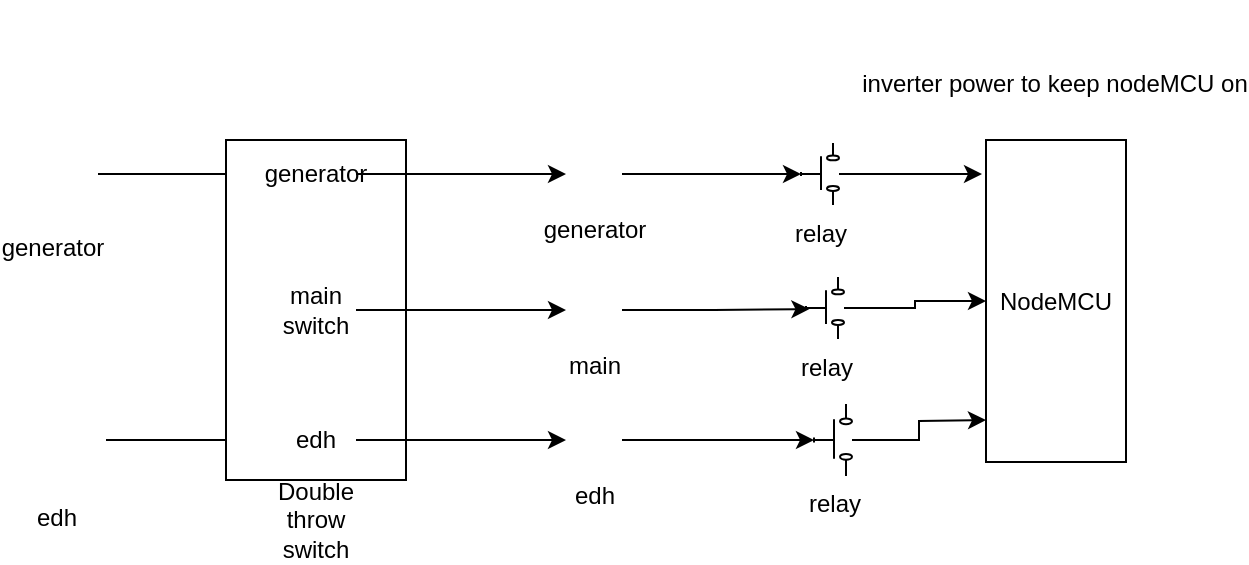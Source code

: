 <mxfile version="10.7.1" type="device"><diagram id="FGY_IH7yVhM3RHeGfJJq" name="Page-1"><mxGraphModel dx="1072" dy="535" grid="1" gridSize="10" guides="1" tooltips="1" connect="1" arrows="1" fold="1" page="1" pageScale="1" pageWidth="850" pageHeight="1100" math="0" shadow="0"><root><mxCell id="0"/><mxCell id="1" parent="0"/><mxCell id="WTL8fumtHlAQKYjj94Lr-8" style="edgeStyle=orthogonalEdgeStyle;rounded=0;orthogonalLoop=1;jettySize=auto;html=1;exitX=1;exitY=0.5;exitDx=0;exitDy=0;entryX=0;entryY=0.5;entryDx=0;entryDy=0;" edge="1" parent="1" source="WTL8fumtHlAQKYjj94Lr-1" target="WTL8fumtHlAQKYjj94Lr-6"><mxGeometry relative="1" as="geometry"/></mxCell><mxCell id="WTL8fumtHlAQKYjj94Lr-1" value="generator&lt;br&gt;" style="shape=image;html=1;verticalAlign=top;verticalLabelPosition=bottom;labelBackgroundColor=#ffffff;imageAspect=0;aspect=fixed;image=https://cdn0.iconfinder.com/data/icons/twitter-24/512/156_Twitter_Power_Media-128.png" vertex="1" parent="1"><mxGeometry x="20" y="74" width="46" height="46" as="geometry"/></mxCell><mxCell id="WTL8fumtHlAQKYjj94Lr-9" style="edgeStyle=orthogonalEdgeStyle;rounded=0;orthogonalLoop=1;jettySize=auto;html=1;exitX=1;exitY=0.5;exitDx=0;exitDy=0;entryX=0;entryY=0.5;entryDx=0;entryDy=0;" edge="1" parent="1" source="WTL8fumtHlAQKYjj94Lr-2" target="WTL8fumtHlAQKYjj94Lr-7"><mxGeometry relative="1" as="geometry"/></mxCell><mxCell id="WTL8fumtHlAQKYjj94Lr-2" value="edh" style="shape=image;html=1;verticalAlign=top;verticalLabelPosition=bottom;labelBackgroundColor=#ffffff;imageAspect=0;aspect=fixed;image=https://cdn0.iconfinder.com/data/icons/twitter-23/512/156_Twitter_Power_Media-128.png" vertex="1" parent="1"><mxGeometry x="20" y="205" width="50" height="50" as="geometry"/></mxCell><mxCell id="WTL8fumtHlAQKYjj94Lr-4" value="" style="rounded=0;whiteSpace=wrap;html=1;direction=south;" vertex="1" parent="1"><mxGeometry x="130" y="80" width="90" height="170" as="geometry"/></mxCell><mxCell id="WTL8fumtHlAQKYjj94Lr-20" style="edgeStyle=orthogonalEdgeStyle;rounded=0;orthogonalLoop=1;jettySize=auto;html=1;exitX=1;exitY=0.5;exitDx=0;exitDy=0;" edge="1" parent="1" source="WTL8fumtHlAQKYjj94Lr-5" target="WTL8fumtHlAQKYjj94Lr-14"><mxGeometry relative="1" as="geometry"/></mxCell><mxCell id="WTL8fumtHlAQKYjj94Lr-5" value="main switch&lt;br&gt;" style="text;html=1;strokeColor=none;fillColor=none;align=center;verticalAlign=middle;whiteSpace=wrap;rounded=0;" vertex="1" parent="1"><mxGeometry x="155" y="155" width="40" height="20" as="geometry"/></mxCell><mxCell id="WTL8fumtHlAQKYjj94Lr-21" style="edgeStyle=orthogonalEdgeStyle;rounded=0;orthogonalLoop=1;jettySize=auto;html=1;exitX=1;exitY=0.5;exitDx=0;exitDy=0;entryX=0;entryY=0.5;entryDx=0;entryDy=0;" edge="1" parent="1" source="WTL8fumtHlAQKYjj94Lr-6" target="WTL8fumtHlAQKYjj94Lr-10"><mxGeometry relative="1" as="geometry"/></mxCell><mxCell id="WTL8fumtHlAQKYjj94Lr-6" value="generator" style="text;html=1;strokeColor=none;fillColor=none;align=center;verticalAlign=middle;whiteSpace=wrap;rounded=0;" vertex="1" parent="1"><mxGeometry x="155" y="87" width="40" height="20" as="geometry"/></mxCell><mxCell id="WTL8fumtHlAQKYjj94Lr-19" style="edgeStyle=orthogonalEdgeStyle;rounded=0;orthogonalLoop=1;jettySize=auto;html=1;exitX=1;exitY=0.5;exitDx=0;exitDy=0;entryX=0;entryY=0.5;entryDx=0;entryDy=0;" edge="1" parent="1" source="WTL8fumtHlAQKYjj94Lr-7" target="WTL8fumtHlAQKYjj94Lr-15"><mxGeometry relative="1" as="geometry"/></mxCell><mxCell id="WTL8fumtHlAQKYjj94Lr-7" value="edh" style="text;html=1;strokeColor=none;fillColor=none;align=center;verticalAlign=middle;whiteSpace=wrap;rounded=0;" vertex="1" parent="1"><mxGeometry x="155" y="220" width="40" height="20" as="geometry"/></mxCell><mxCell id="WTL8fumtHlAQKYjj94Lr-29" style="edgeStyle=orthogonalEdgeStyle;rounded=0;orthogonalLoop=1;jettySize=auto;html=1;exitX=1;exitY=0.5;exitDx=0;exitDy=0;" edge="1" parent="1" source="WTL8fumtHlAQKYjj94Lr-10" target="WTL8fumtHlAQKYjj94Lr-22"><mxGeometry relative="1" as="geometry"/></mxCell><mxCell id="WTL8fumtHlAQKYjj94Lr-10" value="generator" style="shape=image;html=1;verticalAlign=top;verticalLabelPosition=bottom;labelBackgroundColor=#ffffff;imageAspect=0;aspect=fixed;image=https://cdn2.iconfinder.com/data/icons/donkey/800/19-128.png" vertex="1" parent="1"><mxGeometry x="300" y="83" width="28" height="28" as="geometry"/></mxCell><mxCell id="WTL8fumtHlAQKYjj94Lr-28" style="edgeStyle=orthogonalEdgeStyle;rounded=0;orthogonalLoop=1;jettySize=auto;html=1;exitX=1;exitY=0.5;exitDx=0;exitDy=0;entryX=0.484;entryY=0.089;entryDx=0;entryDy=0;entryPerimeter=0;" edge="1" parent="1" source="WTL8fumtHlAQKYjj94Lr-14" target="WTL8fumtHlAQKYjj94Lr-23"><mxGeometry relative="1" as="geometry"/></mxCell><mxCell id="WTL8fumtHlAQKYjj94Lr-14" value="main" style="shape=image;html=1;verticalAlign=top;verticalLabelPosition=bottom;labelBackgroundColor=#ffffff;imageAspect=0;aspect=fixed;image=https://cdn2.iconfinder.com/data/icons/donkey/800/19-128.png" vertex="1" parent="1"><mxGeometry x="300" y="151" width="28" height="28" as="geometry"/></mxCell><mxCell id="WTL8fumtHlAQKYjj94Lr-25" style="edgeStyle=orthogonalEdgeStyle;rounded=0;orthogonalLoop=1;jettySize=auto;html=1;exitX=1;exitY=0.5;exitDx=0;exitDy=0;" edge="1" parent="1" source="WTL8fumtHlAQKYjj94Lr-15" target="WTL8fumtHlAQKYjj94Lr-24"><mxGeometry relative="1" as="geometry"/></mxCell><mxCell id="WTL8fumtHlAQKYjj94Lr-15" value="edh&lt;br&gt;" style="shape=image;html=1;verticalAlign=top;verticalLabelPosition=bottom;labelBackgroundColor=#ffffff;imageAspect=0;aspect=fixed;image=https://cdn2.iconfinder.com/data/icons/donkey/800/19-128.png" vertex="1" parent="1"><mxGeometry x="300" y="216" width="28" height="28" as="geometry"/></mxCell><mxCell id="WTL8fumtHlAQKYjj94Lr-16" value="inverter power to keep nodeMCU on" style="shape=image;html=1;verticalAlign=top;verticalLabelPosition=bottom;labelBackgroundColor=#ffffff;imageAspect=0;aspect=fixed;image=https://cdn2.iconfinder.com/data/icons/donkey/800/19-128.png" vertex="1" parent="1"><mxGeometry x="530" y="10" width="28" height="28" as="geometry"/></mxCell><mxCell id="WTL8fumtHlAQKYjj94Lr-32" style="edgeStyle=orthogonalEdgeStyle;rounded=0;orthogonalLoop=1;jettySize=auto;html=1;" edge="1" parent="1" source="WTL8fumtHlAQKYjj94Lr-22"><mxGeometry relative="1" as="geometry"><mxPoint x="508" y="97" as="targetPoint"/></mxGeometry></mxCell><mxCell id="WTL8fumtHlAQKYjj94Lr-22" value="relay" style="pointerEvents=1;verticalLabelPosition=bottom;shadow=0;dashed=0;align=center;fillColor=#ffffff;html=1;verticalAlign=top;strokeWidth=1;shape=mxgraph.electrical.electro-mechanical.push_switch_no;direction=north;" vertex="1" parent="1"><mxGeometry x="417.5" y="81.5" width="19" height="31" as="geometry"/></mxCell><mxCell id="WTL8fumtHlAQKYjj94Lr-33" style="edgeStyle=orthogonalEdgeStyle;rounded=0;orthogonalLoop=1;jettySize=auto;html=1;entryX=0;entryY=0.5;entryDx=0;entryDy=0;" edge="1" parent="1" source="WTL8fumtHlAQKYjj94Lr-23" target="WTL8fumtHlAQKYjj94Lr-31"><mxGeometry relative="1" as="geometry"><mxPoint x="510" y="160" as="targetPoint"/></mxGeometry></mxCell><mxCell id="WTL8fumtHlAQKYjj94Lr-23" value="relay" style="pointerEvents=1;verticalLabelPosition=bottom;shadow=0;dashed=0;align=center;fillColor=#ffffff;html=1;verticalAlign=top;strokeWidth=1;shape=mxgraph.electrical.electro-mechanical.push_switch_no;direction=north;" vertex="1" parent="1"><mxGeometry x="420" y="148.5" width="19" height="31" as="geometry"/></mxCell><mxCell id="WTL8fumtHlAQKYjj94Lr-34" style="edgeStyle=orthogonalEdgeStyle;rounded=0;orthogonalLoop=1;jettySize=auto;html=1;" edge="1" parent="1" source="WTL8fumtHlAQKYjj94Lr-24"><mxGeometry relative="1" as="geometry"><mxPoint x="510" y="220" as="targetPoint"/></mxGeometry></mxCell><mxCell id="WTL8fumtHlAQKYjj94Lr-24" value="relay" style="pointerEvents=1;verticalLabelPosition=bottom;shadow=0;dashed=0;align=center;fillColor=#ffffff;html=1;verticalAlign=top;strokeWidth=1;shape=mxgraph.electrical.electro-mechanical.push_switch_no;direction=north;" vertex="1" parent="1"><mxGeometry x="424" y="212" width="19" height="36" as="geometry"/></mxCell><mxCell id="WTL8fumtHlAQKYjj94Lr-31" value="NodeMCU" style="rounded=0;whiteSpace=wrap;html=1;" vertex="1" parent="1"><mxGeometry x="510" y="80" width="70" height="161" as="geometry"/></mxCell><mxCell id="WTL8fumtHlAQKYjj94Lr-35" value="Double throw switch" style="text;html=1;strokeColor=none;fillColor=none;align=center;verticalAlign=middle;whiteSpace=wrap;rounded=0;" vertex="1" parent="1"><mxGeometry x="155" y="260" width="40" height="20" as="geometry"/></mxCell></root></mxGraphModel></diagram></mxfile>